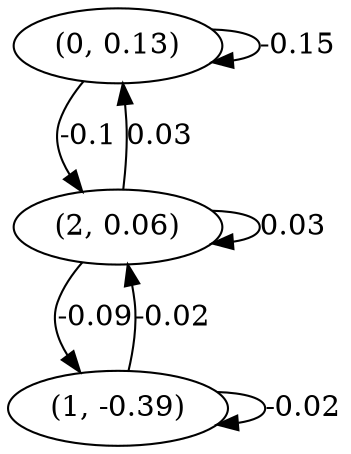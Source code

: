 digraph {
    0 [ label = "(0, 0.13)" ]
    1 [ label = "(1, -0.39)" ]
    2 [ label = "(2, 0.06)" ]
    0 -> 0 [ label = "-0.15" ]
    1 -> 1 [ label = "-0.02" ]
    2 -> 2 [ label = "0.03" ]
    2 -> 0 [ label = "0.03" ]
    2 -> 1 [ label = "-0.09" ]
    0 -> 2 [ label = "-0.1" ]
    1 -> 2 [ label = "-0.02" ]
}

